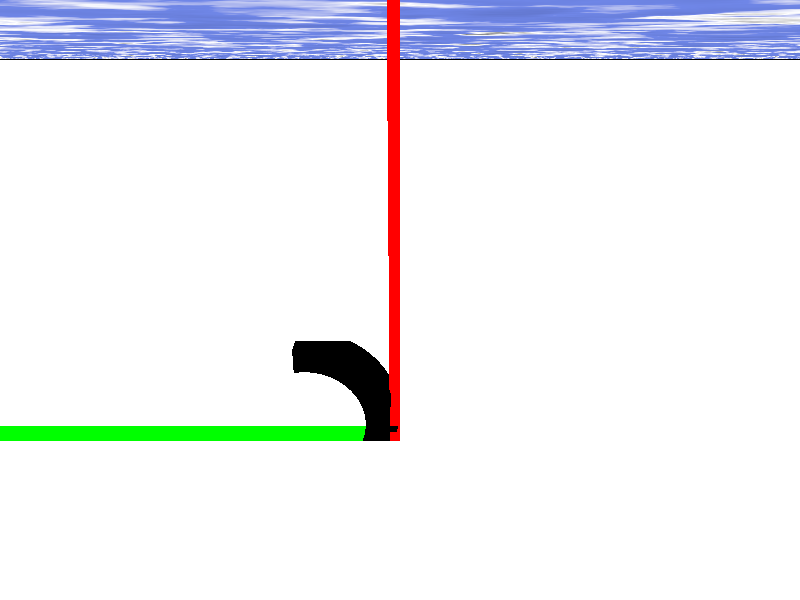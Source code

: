 #include "colors.inc"
#include "textures.inc"
#include "shapes.inc"
// //Atividade2
camera{
    location <-50, 35, 0>
    look_at <0,15, 0>
}
light_source{ <100, 100, 100> White }
light_source{ <-100, 100, -100> White }
plane{ y, -15
    pigment{ White }
}
plane{<0,1,0>,1 hollow
       texture{
        pigment{ bozo turbulence 0.92
          color_map {
           [0.00 rgb <0.2, 0.3, 1>*0.5]
           [0.50 rgb <0.2, 0.3, 1>*0.8]
           [0.70 rgb <1,1,1>]
           [0.85 rgb <0.25,0.25,0.25>]
           [1.0 rgb <0.5,0.5,0.5>]}
          scale<1,1,1.5>*2.5
          translate<1.0,0,-1>
          }// end of pigment
        finish {ambient 1 diffuse 0}
        }// end of texture
        scale 10000
     }// end of plane

// X
box { 
    <0, 0, 0>, 
    <1000, 1, 1>
    pigment{Blue}
}
// Y
box { 
    <0, 0, 0>, 
    <1, 1000, 1>
    pigment{Red}
}
// Z
box { 
    <0, 0, 0>, 
    <1, 1, 1000>
    pigment{Green}
}

#declare pneu = union{
  // Borracha do pneu
  difference{
    union {
      torus {
        22, 5 // major radius, minor radius
         texture{ pigment{ color rgb<1,1,1>*0.15}
           normal { bumps .5 scale .005}
           finish { diffuse .9 phong .2}}
        rotate z*90
        translate <5, 16, 0> // <x, y, z> 
      }
      cylinder {
        <0,15,0>,<10,15,0>,23 
         texture{ pigment{ color rgb<1,1,1>*0.15}
           normal { bumps .5 scale .005}
           finish { diffuse .9 phong .2}
           }
      }
    }
    cylinder {<-3,15,0>,<13,15,0>,20 texture {Silver_Metal}}
  }
  // Parte metalica no centro
  difference{
    union {
      difference{
        cylinder {<0,15,0>,<10,15,0>,20 texture {Silver_Metal}}
        cylinder {<-1,15,0>,<1,15,0>,18 texture {Silver_Metal}}
      }
      cone{<2,15,0>, 15, <-1,15,0>, 12 texture {Silver_Metal}}
    }
    difference{
      union{
          cylinder {<-40,16,0>,<50,16,0>, 4 texture {pigment{Black}}}
          cone{<-2,19,0>, 2, <-2,23,0>, 3 texture {pigment{Black}}}
          cone{<-2,23,0>, 3, <-2,27,0>, 2 texture {pigment{Black}}}
          cone{<-2,13,0>, 2, <-2,8,0>, 3 texture {pigment{Black}}}
          cone{<-2,8,0>, 3, <-2,3,0>, 2 texture {pigment{Black}}}
          cone{<0,16,3>, 2, <0,16,8>, 3 texture {pigment{Black}}}
          cone{<0,16,8>, 3, <0,16,12>, 2 texture {pigment{Black}}}
          cone{<0,16,-3>, 2, <0,16,-8>, 3 texture {pigment{Black}}}
          cone{<0,16,-8>, 3, <0,16,-12>, 2 texture {pigment{Black}}}
      }
      union{
          cylinder {<1,15,0>,<8,15,0>, 30 texture {pigment{Black}}}
          cylinder {<-3,15,0>,<-8,15,0>, 30 texture {pigment{Black}}}
      }
    }
  }  
}

#declare suporte = union{
  intersection {
  sphere {<2, 2, 9>, 9}
  difference {
    box { 
        <0, 0, 0>, <2, 10, 10>
        pigment{Black}
    }
    sphere {<2, 2, 9>, 6}
  }
}

}



object{ suporte translate <0, 0, 0> }
// object{ pneu translate <0, 0, 0> }
// object{ pneu translate <-200, 0, 0>  scale<-1,1,1>}
// object{ pneu translate <0, 0, 100> }
// object{ pneu translate <-200, 0, 100>  scale<-1,1,1>}
